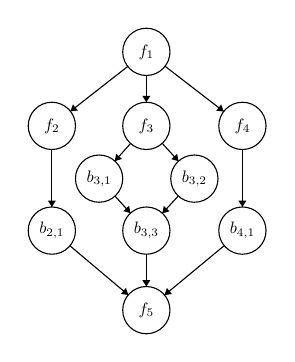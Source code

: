 \begin{tikzpicture}[scale=0.1, every node/.style={scale=0.6}]
\tikzstyle{every node}+=[inner sep=0pt]
\draw [black] (27.4,-10.3) circle (3);
\draw (27.4,-10.3) node {$f_4$};
\draw [black] (3.2,-10.3) circle (3);
\draw (3.2,-10.3) node {$f_2$};
\draw [black] (15.2,-0.9) circle (3);
\draw (15.2,-0.9) node {$f_1$};
\draw [black] (15.2,-10.3) circle (3);
\draw (15.2,-10.3) node {$f_3$};
\draw [black] (9.2,-17) circle (3);
\draw (9.2,-17) node {$b_{3,1}$};
\draw [black] (21.3,-17) circle (3);
\draw (21.3,-17) node {$b_{3,2}$};
\draw [black] (15.2,-23.6) circle (3);
\draw (15.2,-23.6) node {$b_{3,3}$};
\draw [black] (27.4,-23.6) circle (3);
\draw (27.4,-23.6) node {$b_{4,1}$};
\draw [black] (3.2,-23.6) circle (3);
\draw (3.2,-23.6) node {$b_{2,1}$};
\draw [black] (15.2,-33.7) circle (3);
\draw (15.2,-33.7) node {$f_5$};
\draw [black] (12.84,-2.75) -- (5.56,-8.45);
\fill [black] (5.56,-8.45) -- (6.5,-8.35) -- (5.88,-7.56);
\draw [black] (15.2,-3.9) -- (15.2,-7.3);
\fill [black] (15.2,-7.3) -- (15.7,-6.5) -- (14.7,-6.5);
\draw [black] (17.58,-2.73) -- (25.02,-8.47);
\fill [black] (25.02,-8.47) -- (24.7,-7.58) -- (24.08,-8.38);
\draw [black] (17.22,-12.52) -- (19.28,-14.78);
\fill [black] (19.28,-14.78) -- (19.11,-13.85) -- (18.37,-14.53);
\draw [black] (13.2,-12.53) -- (11.2,-14.77);
\fill [black] (11.2,-14.77) -- (12.11,-14.5) -- (11.36,-13.84);
\draw [black] (11.22,-19.22) -- (13.18,-21.38);
\fill [black] (13.18,-21.38) -- (13.01,-20.45) -- (12.27,-21.12);
\draw [black] (19.26,-19.2) -- (17.24,-21.4);
\fill [black] (17.24,-21.4) -- (18.15,-21.15) -- (17.41,-20.47);
\draw [black] (27.4,-13.3) -- (27.4,-20.6);
\fill [black] (27.4,-20.6) -- (27.9,-19.8) -- (26.9,-19.8);
\draw [black] (3.2,-13.3) -- (3.2,-20.6);
\fill [black] (3.2,-20.6) -- (3.7,-19.8) -- (2.7,-19.8);
\draw [black] (5.5,-25.53) -- (12.9,-31.77);
\fill [black] (12.9,-31.77) -- (12.61,-30.87) -- (11.97,-31.64);
\draw [black] (25.09,-25.51) -- (17.51,-31.79);
\fill [black] (17.51,-31.79) -- (18.45,-31.66) -- (17.81,-30.89);
\draw [black] (15.2,-26.6) -- (15.2,-30.7);
\fill [black] (15.2,-30.7) -- (15.7,-29.9) -- (14.7,-29.9);
\end{tikzpicture}
